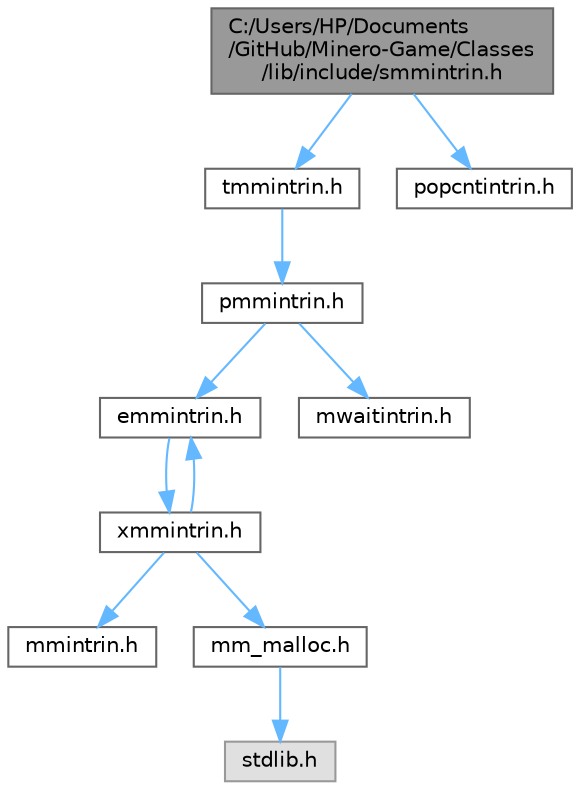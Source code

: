 digraph "C:/Users/HP/Documents/GitHub/Minero-Game/Classes/lib/include/smmintrin.h"
{
 // LATEX_PDF_SIZE
  bgcolor="transparent";
  edge [fontname=Helvetica,fontsize=10,labelfontname=Helvetica,labelfontsize=10];
  node [fontname=Helvetica,fontsize=10,shape=box,height=0.2,width=0.4];
  Node1 [id="Node000001",label="C:/Users/HP/Documents\l/GitHub/Minero-Game/Classes\l/lib/include/smmintrin.h",height=0.2,width=0.4,color="gray40", fillcolor="grey60", style="filled", fontcolor="black",tooltip=" "];
  Node1 -> Node2 [id="edge1_Node000001_Node000002",color="steelblue1",style="solid",tooltip=" "];
  Node2 [id="Node000002",label="tmmintrin.h",height=0.2,width=0.4,color="grey40", fillcolor="white", style="filled",URL="$_classes_2lib_2include_2tmmintrin_8h.html",tooltip=" "];
  Node2 -> Node3 [id="edge2_Node000002_Node000003",color="steelblue1",style="solid",tooltip=" "];
  Node3 [id="Node000003",label="pmmintrin.h",height=0.2,width=0.4,color="grey40", fillcolor="white", style="filled",URL="$_classes_2lib_2include_2pmmintrin_8h.html",tooltip=" "];
  Node3 -> Node4 [id="edge3_Node000003_Node000004",color="steelblue1",style="solid",tooltip=" "];
  Node4 [id="Node000004",label="emmintrin.h",height=0.2,width=0.4,color="grey40", fillcolor="white", style="filled",URL="$_classes_2lib_2include_2emmintrin_8h.html",tooltip=" "];
  Node4 -> Node5 [id="edge4_Node000004_Node000005",color="steelblue1",style="solid",tooltip=" "];
  Node5 [id="Node000005",label="xmmintrin.h",height=0.2,width=0.4,color="grey40", fillcolor="white", style="filled",URL="$_classes_2lib_2include_2xmmintrin_8h.html",tooltip=" "];
  Node5 -> Node6 [id="edge5_Node000005_Node000006",color="steelblue1",style="solid",tooltip=" "];
  Node6 [id="Node000006",label="mmintrin.h",height=0.2,width=0.4,color="grey40", fillcolor="white", style="filled",URL="$_classes_2lib_2include_2mmintrin_8h.html",tooltip=" "];
  Node5 -> Node7 [id="edge6_Node000005_Node000007",color="steelblue1",style="solid",tooltip=" "];
  Node7 [id="Node000007",label="mm_malloc.h",height=0.2,width=0.4,color="grey40", fillcolor="white", style="filled",URL="$_classes_2lib_2include_2mm__malloc_8h.html",tooltip=" "];
  Node7 -> Node8 [id="edge7_Node000007_Node000008",color="steelblue1",style="solid",tooltip=" "];
  Node8 [id="Node000008",label="stdlib.h",height=0.2,width=0.4,color="grey60", fillcolor="#E0E0E0", style="filled",tooltip=" "];
  Node5 -> Node4 [id="edge8_Node000005_Node000004",color="steelblue1",style="solid",tooltip=" "];
  Node3 -> Node9 [id="edge9_Node000003_Node000009",color="steelblue1",style="solid",tooltip=" "];
  Node9 [id="Node000009",label="mwaitintrin.h",height=0.2,width=0.4,color="grey40", fillcolor="white", style="filled",URL="$_classes_2lib_2include_2mwaitintrin_8h.html",tooltip=" "];
  Node1 -> Node10 [id="edge10_Node000001_Node000010",color="steelblue1",style="solid",tooltip=" "];
  Node10 [id="Node000010",label="popcntintrin.h",height=0.2,width=0.4,color="grey40", fillcolor="white", style="filled",URL="$_classes_2lib_2include_2popcntintrin_8h.html",tooltip=" "];
}
